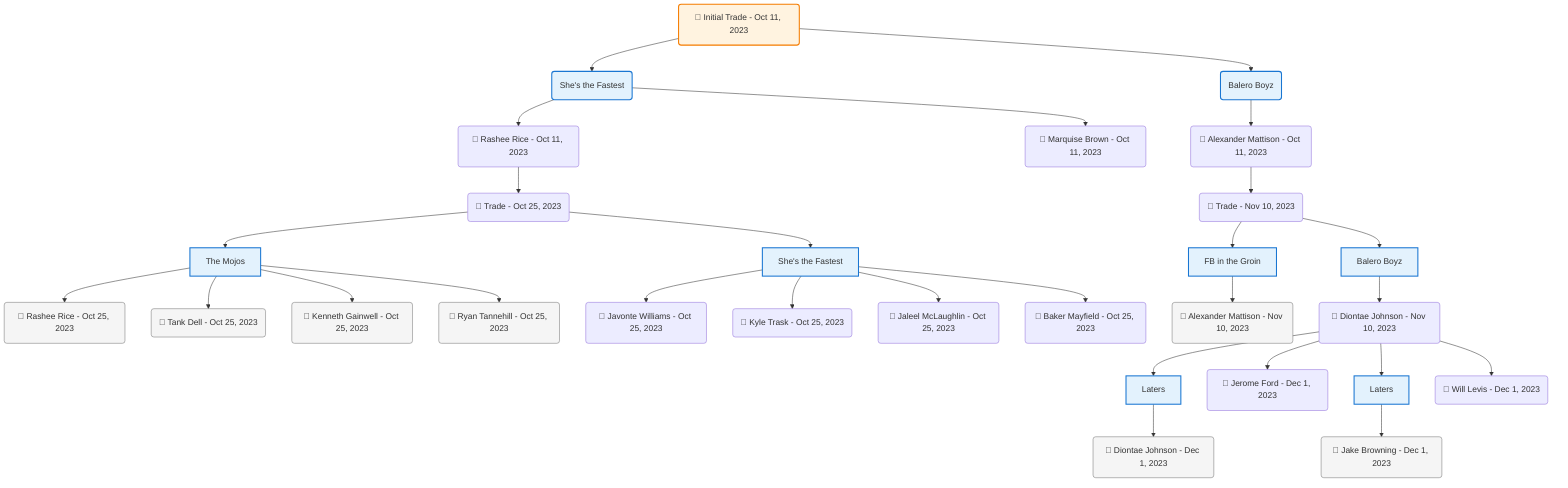 flowchart TD

    TRADE_MAIN("🔄 Initial Trade - Oct 11, 2023")
    TEAM_1("She's the Fastest")
    TEAM_2("Balero Boyz")
    NODE_36b02154-65b0-4a5c-94cf-013daac21643("🔄 Rashee Rice - Oct 11, 2023")
    TRADE_fa570284-95db-4801-93f1-844384f668cb_3("🔄 Trade - Oct 25, 2023")
    TEAM_bbe2d0ad-54cf-4c22-be82-b2a5f262a157_4["The Mojos"]
    NODE_401b25f2-b2c2-414e-84c6-ff9476a8742a("🔄 Rashee Rice - Oct 25, 2023")
    NODE_f7ba52f4-c763-4dae-9224-5ba660a0d846("🔄 Tank Dell - Oct 25, 2023")
    NODE_5c25541e-5064-459d-a622-cb818cfedf30("🔄 Kenneth Gainwell - Oct 25, 2023")
    NODE_4fe1093d-af7d-417d-97f2-d5263924f64a("🔄 Ryan Tannehill - Oct 25, 2023")
    TEAM_4449259f-64af-44fd-9235-1facc0926234_5["She's the Fastest"]
    NODE_abb27bac-a973-4273-810d-2332957c8bd0("🔄 Javonte Williams - Oct 25, 2023")
    NODE_b65ea616-b0a5-4389-ac15-91b72b882d0b("🔄 Kyle Trask - Oct 25, 2023")
    NODE_c3f8c939-c306-41aa-9429-9ff33a4ac5c2("🔄 Jaleel McLaughlin - Oct 25, 2023")
    NODE_79d9d2aa-9fe9-48f4-b877-ae9a93d8b929("🔄 Baker Mayfield - Oct 25, 2023")
    NODE_d51ae428-8218-4c25-8330-1d27292b798d("🔄 Alexander Mattison - Oct 11, 2023")
    TRADE_66a9b628-641a-4ece-a64e-b27b1d53221f_6("🔄 Trade - Nov 10, 2023")
    TEAM_f483ecf1-cd17-4991-854b-e52dfc957b45_7["FB in the Groin"]
    NODE_cecbd4ac-00fc-49be-bd26-9ff4ad73b9c6("🔄 Alexander Mattison - Nov 10, 2023")
    TEAM_2feaf03e-fb22-498e-ac8f-e596b6ba7810_8["Balero Boyz"]
    NODE_ff92b546-0aad-4ba8-b086-ea7feb2b21bc("🔄 Diontae Johnson - Nov 10, 2023")
    TEAM_825928a9-7194-43aa-b7ae-fc78c2510b16_9["Laters"]
    NODE_08dcab2e-90d0-4861-b771-091fe3b528ae("🔄 Diontae Johnson - Dec 1, 2023")
    NODE_a5ac4d89-76ce-4521-bd76-1ed69d435fcf("🔄 Jerome Ford - Dec 1, 2023")
    TEAM_825928a9-7194-43aa-b7ae-fc78c2510b16_10["Laters"]
    NODE_774272ec-1db8-490f-a990-88ad27ff6390("🔄 Jake Browning - Dec 1, 2023")
    NODE_2b17c560-29ec-45de-9fe4-c9d1e620d457("🔄 Will Levis - Dec 1, 2023")
    NODE_90b6f18b-a082-40a6-84b2-87a49c40d19e("🔄 Marquise Brown - Oct 11, 2023")

    TRADE_MAIN --> TEAM_1
    TRADE_MAIN --> TEAM_2
    TEAM_1 --> NODE_36b02154-65b0-4a5c-94cf-013daac21643
    NODE_36b02154-65b0-4a5c-94cf-013daac21643 --> TRADE_fa570284-95db-4801-93f1-844384f668cb_3
    TRADE_fa570284-95db-4801-93f1-844384f668cb_3 --> TEAM_bbe2d0ad-54cf-4c22-be82-b2a5f262a157_4
    TEAM_bbe2d0ad-54cf-4c22-be82-b2a5f262a157_4 --> NODE_401b25f2-b2c2-414e-84c6-ff9476a8742a
    TEAM_bbe2d0ad-54cf-4c22-be82-b2a5f262a157_4 --> NODE_f7ba52f4-c763-4dae-9224-5ba660a0d846
    TEAM_bbe2d0ad-54cf-4c22-be82-b2a5f262a157_4 --> NODE_5c25541e-5064-459d-a622-cb818cfedf30
    TEAM_bbe2d0ad-54cf-4c22-be82-b2a5f262a157_4 --> NODE_4fe1093d-af7d-417d-97f2-d5263924f64a
    TRADE_fa570284-95db-4801-93f1-844384f668cb_3 --> TEAM_4449259f-64af-44fd-9235-1facc0926234_5
    TEAM_4449259f-64af-44fd-9235-1facc0926234_5 --> NODE_abb27bac-a973-4273-810d-2332957c8bd0
    TEAM_4449259f-64af-44fd-9235-1facc0926234_5 --> NODE_b65ea616-b0a5-4389-ac15-91b72b882d0b
    TEAM_4449259f-64af-44fd-9235-1facc0926234_5 --> NODE_c3f8c939-c306-41aa-9429-9ff33a4ac5c2
    TEAM_4449259f-64af-44fd-9235-1facc0926234_5 --> NODE_79d9d2aa-9fe9-48f4-b877-ae9a93d8b929
    TEAM_2 --> NODE_d51ae428-8218-4c25-8330-1d27292b798d
    NODE_d51ae428-8218-4c25-8330-1d27292b798d --> TRADE_66a9b628-641a-4ece-a64e-b27b1d53221f_6
    TRADE_66a9b628-641a-4ece-a64e-b27b1d53221f_6 --> TEAM_f483ecf1-cd17-4991-854b-e52dfc957b45_7
    TEAM_f483ecf1-cd17-4991-854b-e52dfc957b45_7 --> NODE_cecbd4ac-00fc-49be-bd26-9ff4ad73b9c6
    TRADE_66a9b628-641a-4ece-a64e-b27b1d53221f_6 --> TEAM_2feaf03e-fb22-498e-ac8f-e596b6ba7810_8
    TEAM_2feaf03e-fb22-498e-ac8f-e596b6ba7810_8 --> NODE_ff92b546-0aad-4ba8-b086-ea7feb2b21bc
    NODE_ff92b546-0aad-4ba8-b086-ea7feb2b21bc --> TEAM_825928a9-7194-43aa-b7ae-fc78c2510b16_9
    TEAM_825928a9-7194-43aa-b7ae-fc78c2510b16_9 --> NODE_08dcab2e-90d0-4861-b771-091fe3b528ae
    NODE_ff92b546-0aad-4ba8-b086-ea7feb2b21bc --> NODE_a5ac4d89-76ce-4521-bd76-1ed69d435fcf
    NODE_ff92b546-0aad-4ba8-b086-ea7feb2b21bc --> TEAM_825928a9-7194-43aa-b7ae-fc78c2510b16_10
    TEAM_825928a9-7194-43aa-b7ae-fc78c2510b16_10 --> NODE_774272ec-1db8-490f-a990-88ad27ff6390
    NODE_ff92b546-0aad-4ba8-b086-ea7feb2b21bc --> NODE_2b17c560-29ec-45de-9fe4-c9d1e620d457
    TEAM_1 --> NODE_90b6f18b-a082-40a6-84b2-87a49c40d19e

    %% Node styling
    classDef teamNode fill:#e3f2fd,stroke:#1976d2,stroke-width:2px
    classDef tradeNode fill:#fff3e0,stroke:#f57c00,stroke-width:2px
    classDef playerNode fill:#f3e5f5,stroke:#7b1fa2,stroke-width:1px
    classDef nonRootPlayerNode fill:#f5f5f5,stroke:#757575,stroke-width:1px
    classDef endNode fill:#ffebee,stroke:#c62828,stroke-width:2px
    classDef waiverNode fill:#e8f5e8,stroke:#388e3c,stroke-width:2px
    classDef championshipNode fill:#fff9c4,stroke:#f57f17,stroke-width:3px

    class TEAM_1,TEAM_2,TEAM_bbe2d0ad-54cf-4c22-be82-b2a5f262a157_4,TEAM_4449259f-64af-44fd-9235-1facc0926234_5,TEAM_f483ecf1-cd17-4991-854b-e52dfc957b45_7,TEAM_2feaf03e-fb22-498e-ac8f-e596b6ba7810_8,TEAM_825928a9-7194-43aa-b7ae-fc78c2510b16_9,TEAM_825928a9-7194-43aa-b7ae-fc78c2510b16_10 teamNode
    class NODE_401b25f2-b2c2-414e-84c6-ff9476a8742a,NODE_f7ba52f4-c763-4dae-9224-5ba660a0d846,NODE_5c25541e-5064-459d-a622-cb818cfedf30,NODE_4fe1093d-af7d-417d-97f2-d5263924f64a,NODE_cecbd4ac-00fc-49be-bd26-9ff4ad73b9c6,NODE_08dcab2e-90d0-4861-b771-091fe3b528ae,NODE_774272ec-1db8-490f-a990-88ad27ff6390 nonRootPlayerNode
    class TRADE_MAIN tradeNode